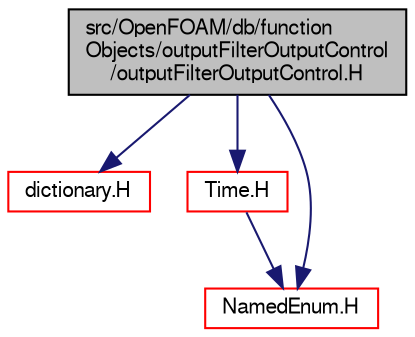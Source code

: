 digraph "src/OpenFOAM/db/functionObjects/outputFilterOutputControl/outputFilterOutputControl.H"
{
  bgcolor="transparent";
  edge [fontname="FreeSans",fontsize="10",labelfontname="FreeSans",labelfontsize="10"];
  node [fontname="FreeSans",fontsize="10",shape=record];
  Node0 [label="src/OpenFOAM/db/function\lObjects/outputFilterOutputControl\l/outputFilterOutputControl.H",height=0.2,width=0.4,color="black", fillcolor="grey75", style="filled", fontcolor="black"];
  Node0 -> Node1 [color="midnightblue",fontsize="10",style="solid",fontname="FreeSans"];
  Node1 [label="dictionary.H",height=0.2,width=0.4,color="red",URL="$a08804.html"];
  Node0 -> Node72 [color="midnightblue",fontsize="10",style="solid",fontname="FreeSans"];
  Node72 [label="Time.H",height=0.2,width=0.4,color="red",URL="$a09311.html"];
  Node72 -> Node83 [color="midnightblue",fontsize="10",style="solid",fontname="FreeSans"];
  Node83 [label="NamedEnum.H",height=0.2,width=0.4,color="red",URL="$a08783.html"];
  Node0 -> Node83 [color="midnightblue",fontsize="10",style="solid",fontname="FreeSans"];
}

